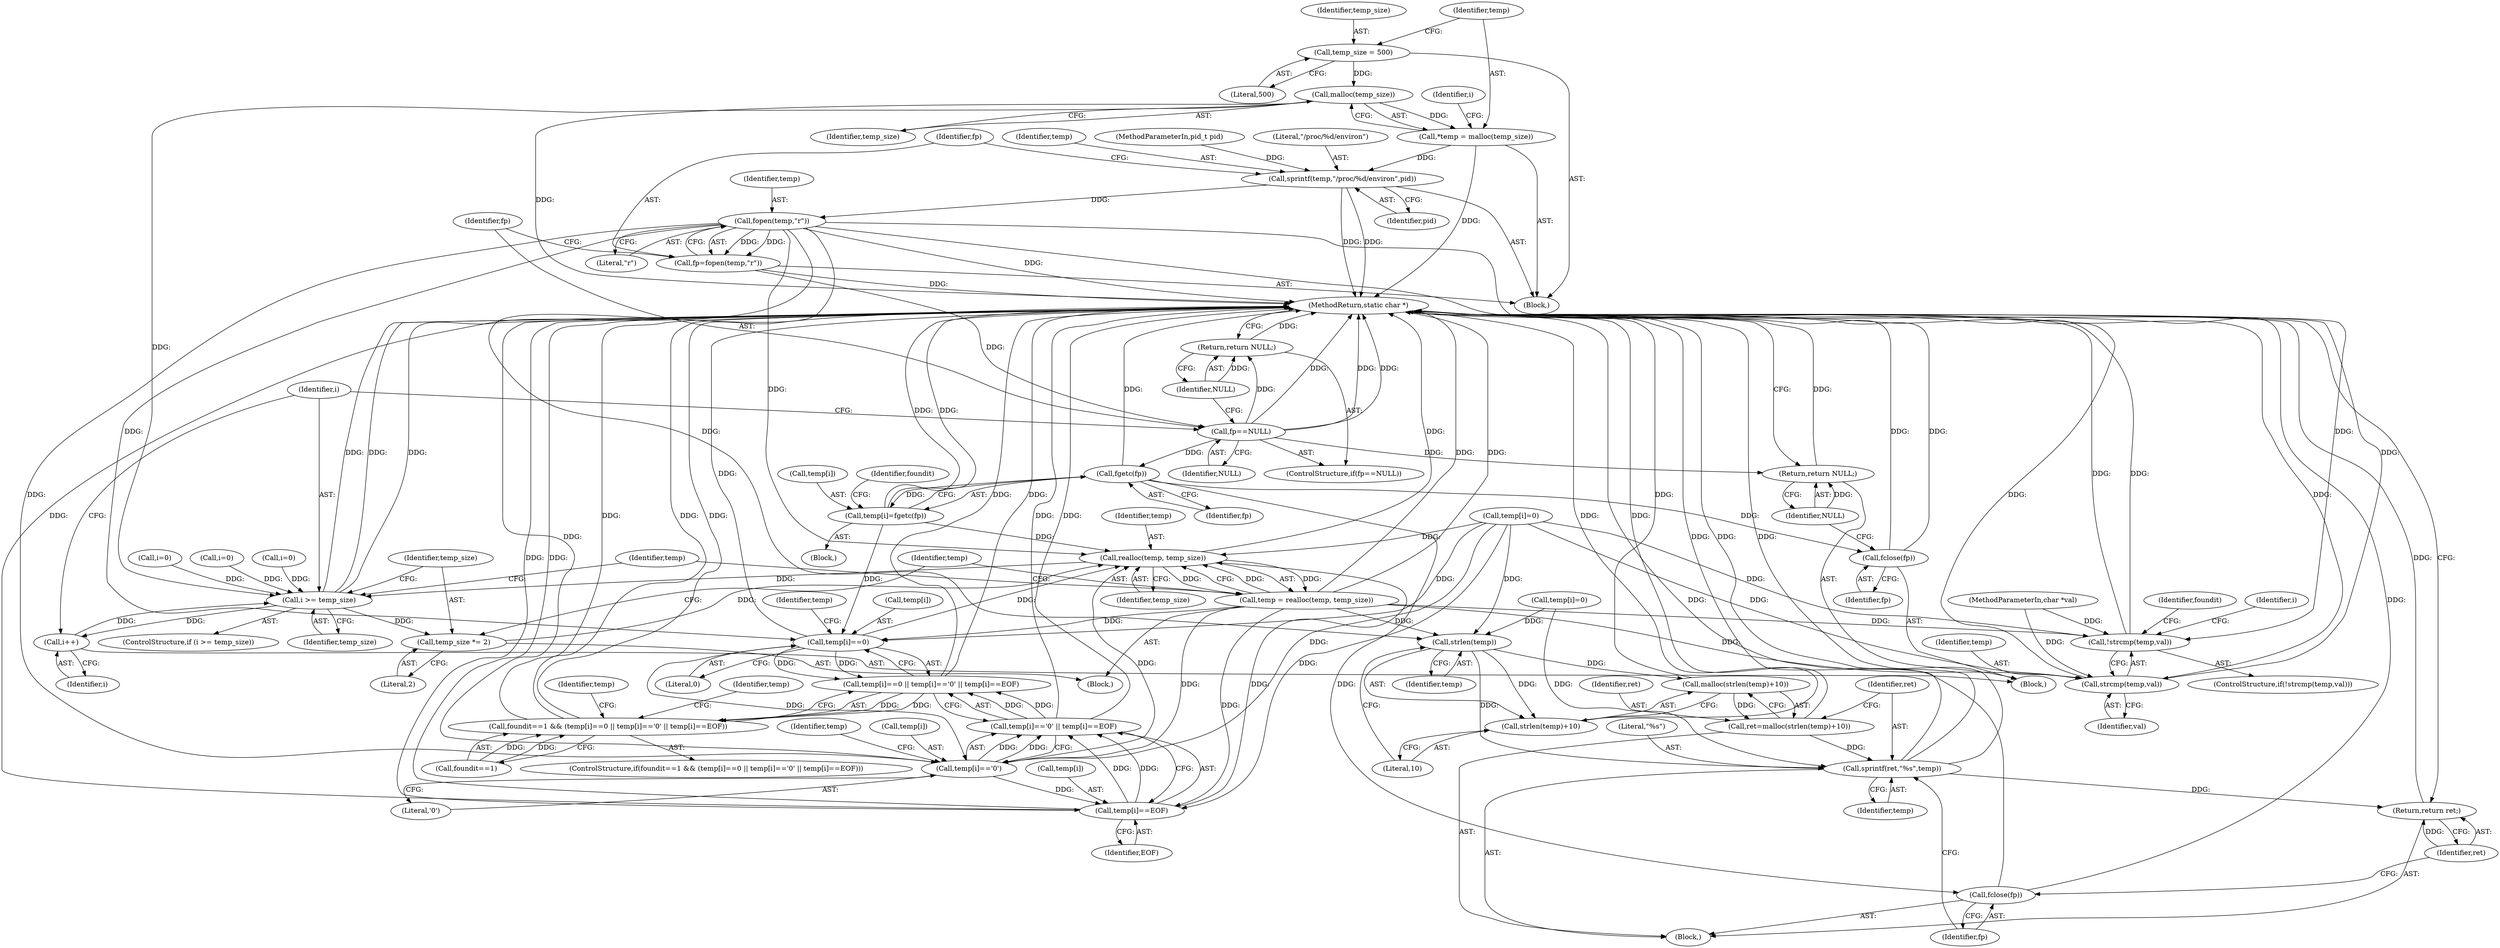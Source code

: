 digraph "0_das_watchdog_bd20bb02e75e2c0483832b52f2577253febfb690@API" {
"1000111" [label="(Call,malloc(temp_size))"];
"1000105" [label="(Call,temp_size = 500)"];
"1000109" [label="(Call,*temp = malloc(temp_size))"];
"1000122" [label="(Call,sprintf(temp,\"/proc/%d/environ\",pid))"];
"1000128" [label="(Call,fopen(temp,\"r\"))"];
"1000126" [label="(Call,fp=fopen(temp,\"r\"))"];
"1000132" [label="(Call,fp==NULL)"];
"1000135" [label="(Return,return NULL;)"];
"1000156" [label="(Call,fgetc(fp))"];
"1000152" [label="(Call,temp[i]=fgetc(fp))"];
"1000149" [label="(Call,realloc(temp, temp_size))"];
"1000140" [label="(Call,i >= temp_size)"];
"1000144" [label="(Call,temp_size *= 2)"];
"1000237" [label="(Call,i++)"];
"1000147" [label="(Call,temp = realloc(temp, temp_size))"];
"1000164" [label="(Call,temp[i]==0)"];
"1000163" [label="(Call,temp[i]==0 || temp[i]=='\0' || temp[i]==EOF)"];
"1000159" [label="(Call,foundit==1 && (temp[i]==0 || temp[i]=='\0' || temp[i]==EOF))"];
"1000170" [label="(Call,temp[i]=='\0')"];
"1000169" [label="(Call,temp[i]=='\0' || temp[i]==EOF)"];
"1000175" [label="(Call,temp[i]==EOF)"];
"1000191" [label="(Call,strlen(temp))"];
"1000189" [label="(Call,malloc(strlen(temp)+10))"];
"1000187" [label="(Call,ret=malloc(strlen(temp)+10))"];
"1000194" [label="(Call,sprintf(ret,\"%s\",temp))"];
"1000200" [label="(Return,return ret;)"];
"1000190" [label="(Call,strlen(temp)+10)"];
"1000219" [label="(Call,!strcmp(temp,val))"];
"1000220" [label="(Call,strcmp(temp,val))"];
"1000198" [label="(Call,fclose(fp))"];
"1000208" [label="(Call,fclose(fp))"];
"1000210" [label="(Return,return NULL;)"];
"1000189" [label="(Call,malloc(strlen(temp)+10))"];
"1000109" [label="(Call,*temp = malloc(temp_size))"];
"1000199" [label="(Identifier,fp)"];
"1000114" [label="(Call,i=0)"];
"1000197" [label="(Identifier,temp)"];
"1000180" [label="(Block,)"];
"1000127" [label="(Identifier,fp)"];
"1000191" [label="(Call,strlen(temp))"];
"1000176" [label="(Call,temp[i])"];
"1000187" [label="(Call,ret=malloc(strlen(temp)+10))"];
"1000131" [label="(ControlStructure,if(fp==NULL))"];
"1000128" [label="(Call,fopen(temp,\"r\"))"];
"1000175" [label="(Call,temp[i]==EOF)"];
"1000161" [label="(Identifier,foundit)"];
"1000158" [label="(ControlStructure,if(foundit==1 && (temp[i]==0 || temp[i]=='\0' || temp[i]==EOF)))"];
"1000218" [label="(ControlStructure,if(!strcmp(temp,val)))"];
"1000134" [label="(Identifier,NULL)"];
"1000139" [label="(ControlStructure,if (i >= temp_size))"];
"1000122" [label="(Call,sprintf(temp,\"/proc/%d/environ\",pid))"];
"1000103" [label="(Block,)"];
"1000154" [label="(Identifier,temp)"];
"1000153" [label="(Call,temp[i])"];
"1000188" [label="(Identifier,ret)"];
"1000206" [label="(Block,)"];
"1000125" [label="(Identifier,pid)"];
"1000102" [label="(MethodParameterIn,char *val)"];
"1000204" [label="(Identifier,temp)"];
"1000101" [label="(MethodParameterIn,pid_t pid)"];
"1000182" [label="(Call,temp[i]=0)"];
"1000179" [label="(Identifier,EOF)"];
"1000232" [label="(Call,i=0)"];
"1000136" [label="(Identifier,NULL)"];
"1000144" [label="(Call,temp_size *= 2)"];
"1000174" [label="(Literal,'\0')"];
"1000147" [label="(Call,temp = realloc(temp, temp_size))"];
"1000150" [label="(Identifier,temp)"];
"1000112" [label="(Identifier,temp_size)"];
"1000227" [label="(Call,i=0)"];
"1000200" [label="(Return,return ret;)"];
"1000159" [label="(Call,foundit==1 && (temp[i]==0 || temp[i]=='\0' || temp[i]==EOF))"];
"1000165" [label="(Call,temp[i])"];
"1000238" [label="(Identifier,i)"];
"1000172" [label="(Identifier,temp)"];
"1000222" [label="(Identifier,val)"];
"1000201" [label="(Identifier,ret)"];
"1000209" [label="(Identifier,fp)"];
"1000169" [label="(Call,temp[i]=='\0' || temp[i]==EOF)"];
"1000164" [label="(Call,temp[i]==0)"];
"1000143" [label="(Block,)"];
"1000160" [label="(Call,foundit==1)"];
"1000126" [label="(Call,fp=fopen(temp,\"r\"))"];
"1000132" [label="(Call,fp==NULL)"];
"1000105" [label="(Call,temp_size = 500)"];
"1000140" [label="(Call,i >= temp_size)"];
"1000130" [label="(Literal,\"r\")"];
"1000184" [label="(Identifier,temp)"];
"1000142" [label="(Identifier,temp_size)"];
"1000106" [label="(Identifier,temp_size)"];
"1000151" [label="(Identifier,temp_size)"];
"1000221" [label="(Identifier,temp)"];
"1000237" [label="(Call,i++)"];
"1000110" [label="(Identifier,temp)"];
"1000115" [label="(Identifier,i)"];
"1000133" [label="(Identifier,fp)"];
"1000141" [label="(Identifier,i)"];
"1000193" [label="(Literal,10)"];
"1000129" [label="(Identifier,temp)"];
"1000190" [label="(Call,strlen(temp)+10)"];
"1000208" [label="(Call,fclose(fp))"];
"1000156" [label="(Call,fgetc(fp))"];
"1000211" [label="(Identifier,NULL)"];
"1000198" [label="(Call,fclose(fp))"];
"1000239" [label="(MethodReturn,static char *)"];
"1000192" [label="(Identifier,temp)"];
"1000195" [label="(Identifier,ret)"];
"1000210" [label="(Return,return NULL;)"];
"1000107" [label="(Literal,500)"];
"1000177" [label="(Identifier,temp)"];
"1000171" [label="(Call,temp[i])"];
"1000146" [label="(Literal,2)"];
"1000111" [label="(Call,malloc(temp_size))"];
"1000220" [label="(Call,strcmp(temp,val))"];
"1000138" [label="(Block,)"];
"1000219" [label="(Call,!strcmp(temp,val))"];
"1000170" [label="(Call,temp[i]=='\0')"];
"1000145" [label="(Identifier,temp_size)"];
"1000163" [label="(Call,temp[i]==0 || temp[i]=='\0' || temp[i]==EOF)"];
"1000157" [label="(Identifier,fp)"];
"1000194" [label="(Call,sprintf(ret,\"%s\",temp))"];
"1000196" [label="(Literal,\"%s\")"];
"1000225" [label="(Identifier,foundit)"];
"1000124" [label="(Literal,\"/proc/%d/environ\")"];
"1000213" [label="(Call,temp[i]=0)"];
"1000135" [label="(Return,return NULL;)"];
"1000123" [label="(Identifier,temp)"];
"1000168" [label="(Literal,0)"];
"1000152" [label="(Call,temp[i]=fgetc(fp))"];
"1000149" [label="(Call,realloc(temp, temp_size))"];
"1000228" [label="(Identifier,i)"];
"1000148" [label="(Identifier,temp)"];
"1000111" -> "1000109"  [label="AST: "];
"1000111" -> "1000112"  [label="CFG: "];
"1000112" -> "1000111"  [label="AST: "];
"1000109" -> "1000111"  [label="CFG: "];
"1000111" -> "1000239"  [label="DDG: "];
"1000111" -> "1000109"  [label="DDG: "];
"1000105" -> "1000111"  [label="DDG: "];
"1000111" -> "1000140"  [label="DDG: "];
"1000105" -> "1000103"  [label="AST: "];
"1000105" -> "1000107"  [label="CFG: "];
"1000106" -> "1000105"  [label="AST: "];
"1000107" -> "1000105"  [label="AST: "];
"1000110" -> "1000105"  [label="CFG: "];
"1000109" -> "1000103"  [label="AST: "];
"1000110" -> "1000109"  [label="AST: "];
"1000115" -> "1000109"  [label="CFG: "];
"1000109" -> "1000239"  [label="DDG: "];
"1000109" -> "1000122"  [label="DDG: "];
"1000122" -> "1000103"  [label="AST: "];
"1000122" -> "1000125"  [label="CFG: "];
"1000123" -> "1000122"  [label="AST: "];
"1000124" -> "1000122"  [label="AST: "];
"1000125" -> "1000122"  [label="AST: "];
"1000127" -> "1000122"  [label="CFG: "];
"1000122" -> "1000239"  [label="DDG: "];
"1000122" -> "1000239"  [label="DDG: "];
"1000101" -> "1000122"  [label="DDG: "];
"1000122" -> "1000128"  [label="DDG: "];
"1000128" -> "1000126"  [label="AST: "];
"1000128" -> "1000130"  [label="CFG: "];
"1000129" -> "1000128"  [label="AST: "];
"1000130" -> "1000128"  [label="AST: "];
"1000126" -> "1000128"  [label="CFG: "];
"1000128" -> "1000239"  [label="DDG: "];
"1000128" -> "1000126"  [label="DDG: "];
"1000128" -> "1000126"  [label="DDG: "];
"1000128" -> "1000149"  [label="DDG: "];
"1000128" -> "1000164"  [label="DDG: "];
"1000128" -> "1000170"  [label="DDG: "];
"1000128" -> "1000175"  [label="DDG: "];
"1000128" -> "1000191"  [label="DDG: "];
"1000128" -> "1000219"  [label="DDG: "];
"1000128" -> "1000220"  [label="DDG: "];
"1000126" -> "1000103"  [label="AST: "];
"1000127" -> "1000126"  [label="AST: "];
"1000133" -> "1000126"  [label="CFG: "];
"1000126" -> "1000239"  [label="DDG: "];
"1000126" -> "1000132"  [label="DDG: "];
"1000132" -> "1000131"  [label="AST: "];
"1000132" -> "1000134"  [label="CFG: "];
"1000133" -> "1000132"  [label="AST: "];
"1000134" -> "1000132"  [label="AST: "];
"1000136" -> "1000132"  [label="CFG: "];
"1000141" -> "1000132"  [label="CFG: "];
"1000132" -> "1000239"  [label="DDG: "];
"1000132" -> "1000239"  [label="DDG: "];
"1000132" -> "1000239"  [label="DDG: "];
"1000132" -> "1000135"  [label="DDG: "];
"1000132" -> "1000156"  [label="DDG: "];
"1000132" -> "1000210"  [label="DDG: "];
"1000135" -> "1000131"  [label="AST: "];
"1000135" -> "1000136"  [label="CFG: "];
"1000136" -> "1000135"  [label="AST: "];
"1000239" -> "1000135"  [label="CFG: "];
"1000135" -> "1000239"  [label="DDG: "];
"1000136" -> "1000135"  [label="DDG: "];
"1000156" -> "1000152"  [label="AST: "];
"1000156" -> "1000157"  [label="CFG: "];
"1000157" -> "1000156"  [label="AST: "];
"1000152" -> "1000156"  [label="CFG: "];
"1000156" -> "1000239"  [label="DDG: "];
"1000156" -> "1000152"  [label="DDG: "];
"1000156" -> "1000198"  [label="DDG: "];
"1000156" -> "1000208"  [label="DDG: "];
"1000152" -> "1000138"  [label="AST: "];
"1000153" -> "1000152"  [label="AST: "];
"1000161" -> "1000152"  [label="CFG: "];
"1000152" -> "1000239"  [label="DDG: "];
"1000152" -> "1000239"  [label="DDG: "];
"1000152" -> "1000149"  [label="DDG: "];
"1000152" -> "1000164"  [label="DDG: "];
"1000149" -> "1000147"  [label="AST: "];
"1000149" -> "1000151"  [label="CFG: "];
"1000150" -> "1000149"  [label="AST: "];
"1000151" -> "1000149"  [label="AST: "];
"1000147" -> "1000149"  [label="CFG: "];
"1000149" -> "1000239"  [label="DDG: "];
"1000149" -> "1000140"  [label="DDG: "];
"1000149" -> "1000147"  [label="DDG: "];
"1000149" -> "1000147"  [label="DDG: "];
"1000213" -> "1000149"  [label="DDG: "];
"1000170" -> "1000149"  [label="DDG: "];
"1000164" -> "1000149"  [label="DDG: "];
"1000147" -> "1000149"  [label="DDG: "];
"1000175" -> "1000149"  [label="DDG: "];
"1000144" -> "1000149"  [label="DDG: "];
"1000140" -> "1000139"  [label="AST: "];
"1000140" -> "1000142"  [label="CFG: "];
"1000141" -> "1000140"  [label="AST: "];
"1000142" -> "1000140"  [label="AST: "];
"1000145" -> "1000140"  [label="CFG: "];
"1000154" -> "1000140"  [label="CFG: "];
"1000140" -> "1000239"  [label="DDG: "];
"1000140" -> "1000239"  [label="DDG: "];
"1000140" -> "1000239"  [label="DDG: "];
"1000232" -> "1000140"  [label="DDG: "];
"1000114" -> "1000140"  [label="DDG: "];
"1000237" -> "1000140"  [label="DDG: "];
"1000227" -> "1000140"  [label="DDG: "];
"1000140" -> "1000144"  [label="DDG: "];
"1000140" -> "1000237"  [label="DDG: "];
"1000144" -> "1000143"  [label="AST: "];
"1000144" -> "1000146"  [label="CFG: "];
"1000145" -> "1000144"  [label="AST: "];
"1000146" -> "1000144"  [label="AST: "];
"1000148" -> "1000144"  [label="CFG: "];
"1000237" -> "1000206"  [label="AST: "];
"1000237" -> "1000238"  [label="CFG: "];
"1000238" -> "1000237"  [label="AST: "];
"1000141" -> "1000237"  [label="CFG: "];
"1000147" -> "1000143"  [label="AST: "];
"1000148" -> "1000147"  [label="AST: "];
"1000154" -> "1000147"  [label="CFG: "];
"1000147" -> "1000239"  [label="DDG: "];
"1000147" -> "1000239"  [label="DDG: "];
"1000147" -> "1000164"  [label="DDG: "];
"1000147" -> "1000170"  [label="DDG: "];
"1000147" -> "1000175"  [label="DDG: "];
"1000147" -> "1000191"  [label="DDG: "];
"1000147" -> "1000219"  [label="DDG: "];
"1000147" -> "1000220"  [label="DDG: "];
"1000164" -> "1000163"  [label="AST: "];
"1000164" -> "1000168"  [label="CFG: "];
"1000165" -> "1000164"  [label="AST: "];
"1000168" -> "1000164"  [label="AST: "];
"1000172" -> "1000164"  [label="CFG: "];
"1000163" -> "1000164"  [label="CFG: "];
"1000164" -> "1000239"  [label="DDG: "];
"1000164" -> "1000163"  [label="DDG: "];
"1000164" -> "1000163"  [label="DDG: "];
"1000213" -> "1000164"  [label="DDG: "];
"1000164" -> "1000170"  [label="DDG: "];
"1000163" -> "1000159"  [label="AST: "];
"1000163" -> "1000169"  [label="CFG: "];
"1000169" -> "1000163"  [label="AST: "];
"1000159" -> "1000163"  [label="CFG: "];
"1000163" -> "1000239"  [label="DDG: "];
"1000163" -> "1000239"  [label="DDG: "];
"1000163" -> "1000159"  [label="DDG: "];
"1000163" -> "1000159"  [label="DDG: "];
"1000169" -> "1000163"  [label="DDG: "];
"1000169" -> "1000163"  [label="DDG: "];
"1000159" -> "1000158"  [label="AST: "];
"1000159" -> "1000160"  [label="CFG: "];
"1000160" -> "1000159"  [label="AST: "];
"1000184" -> "1000159"  [label="CFG: "];
"1000204" -> "1000159"  [label="CFG: "];
"1000159" -> "1000239"  [label="DDG: "];
"1000159" -> "1000239"  [label="DDG: "];
"1000159" -> "1000239"  [label="DDG: "];
"1000160" -> "1000159"  [label="DDG: "];
"1000160" -> "1000159"  [label="DDG: "];
"1000170" -> "1000169"  [label="AST: "];
"1000170" -> "1000174"  [label="CFG: "];
"1000171" -> "1000170"  [label="AST: "];
"1000174" -> "1000170"  [label="AST: "];
"1000177" -> "1000170"  [label="CFG: "];
"1000169" -> "1000170"  [label="CFG: "];
"1000170" -> "1000239"  [label="DDG: "];
"1000170" -> "1000169"  [label="DDG: "];
"1000170" -> "1000169"  [label="DDG: "];
"1000213" -> "1000170"  [label="DDG: "];
"1000170" -> "1000175"  [label="DDG: "];
"1000169" -> "1000175"  [label="CFG: "];
"1000175" -> "1000169"  [label="AST: "];
"1000169" -> "1000239"  [label="DDG: "];
"1000169" -> "1000239"  [label="DDG: "];
"1000175" -> "1000169"  [label="DDG: "];
"1000175" -> "1000169"  [label="DDG: "];
"1000175" -> "1000179"  [label="CFG: "];
"1000176" -> "1000175"  [label="AST: "];
"1000179" -> "1000175"  [label="AST: "];
"1000175" -> "1000239"  [label="DDG: "];
"1000175" -> "1000239"  [label="DDG: "];
"1000213" -> "1000175"  [label="DDG: "];
"1000191" -> "1000190"  [label="AST: "];
"1000191" -> "1000192"  [label="CFG: "];
"1000192" -> "1000191"  [label="AST: "];
"1000193" -> "1000191"  [label="CFG: "];
"1000191" -> "1000189"  [label="DDG: "];
"1000191" -> "1000190"  [label="DDG: "];
"1000182" -> "1000191"  [label="DDG: "];
"1000213" -> "1000191"  [label="DDG: "];
"1000191" -> "1000194"  [label="DDG: "];
"1000189" -> "1000187"  [label="AST: "];
"1000189" -> "1000190"  [label="CFG: "];
"1000190" -> "1000189"  [label="AST: "];
"1000187" -> "1000189"  [label="CFG: "];
"1000189" -> "1000239"  [label="DDG: "];
"1000189" -> "1000187"  [label="DDG: "];
"1000187" -> "1000180"  [label="AST: "];
"1000188" -> "1000187"  [label="AST: "];
"1000195" -> "1000187"  [label="CFG: "];
"1000187" -> "1000239"  [label="DDG: "];
"1000187" -> "1000194"  [label="DDG: "];
"1000194" -> "1000180"  [label="AST: "];
"1000194" -> "1000197"  [label="CFG: "];
"1000195" -> "1000194"  [label="AST: "];
"1000196" -> "1000194"  [label="AST: "];
"1000197" -> "1000194"  [label="AST: "];
"1000199" -> "1000194"  [label="CFG: "];
"1000194" -> "1000239"  [label="DDG: "];
"1000194" -> "1000239"  [label="DDG: "];
"1000194" -> "1000239"  [label="DDG: "];
"1000182" -> "1000194"  [label="DDG: "];
"1000194" -> "1000200"  [label="DDG: "];
"1000200" -> "1000180"  [label="AST: "];
"1000200" -> "1000201"  [label="CFG: "];
"1000201" -> "1000200"  [label="AST: "];
"1000239" -> "1000200"  [label="CFG: "];
"1000200" -> "1000239"  [label="DDG: "];
"1000201" -> "1000200"  [label="DDG: "];
"1000190" -> "1000193"  [label="CFG: "];
"1000193" -> "1000190"  [label="AST: "];
"1000190" -> "1000239"  [label="DDG: "];
"1000219" -> "1000218"  [label="AST: "];
"1000219" -> "1000220"  [label="CFG: "];
"1000220" -> "1000219"  [label="AST: "];
"1000225" -> "1000219"  [label="CFG: "];
"1000228" -> "1000219"  [label="CFG: "];
"1000219" -> "1000239"  [label="DDG: "];
"1000219" -> "1000239"  [label="DDG: "];
"1000213" -> "1000219"  [label="DDG: "];
"1000102" -> "1000219"  [label="DDG: "];
"1000220" -> "1000222"  [label="CFG: "];
"1000221" -> "1000220"  [label="AST: "];
"1000222" -> "1000220"  [label="AST: "];
"1000220" -> "1000239"  [label="DDG: "];
"1000220" -> "1000239"  [label="DDG: "];
"1000213" -> "1000220"  [label="DDG: "];
"1000102" -> "1000220"  [label="DDG: "];
"1000198" -> "1000180"  [label="AST: "];
"1000198" -> "1000199"  [label="CFG: "];
"1000199" -> "1000198"  [label="AST: "];
"1000201" -> "1000198"  [label="CFG: "];
"1000198" -> "1000239"  [label="DDG: "];
"1000198" -> "1000239"  [label="DDG: "];
"1000208" -> "1000206"  [label="AST: "];
"1000208" -> "1000209"  [label="CFG: "];
"1000209" -> "1000208"  [label="AST: "];
"1000211" -> "1000208"  [label="CFG: "];
"1000208" -> "1000239"  [label="DDG: "];
"1000208" -> "1000239"  [label="DDG: "];
"1000210" -> "1000206"  [label="AST: "];
"1000210" -> "1000211"  [label="CFG: "];
"1000211" -> "1000210"  [label="AST: "];
"1000239" -> "1000210"  [label="CFG: "];
"1000210" -> "1000239"  [label="DDG: "];
"1000211" -> "1000210"  [label="DDG: "];
}
